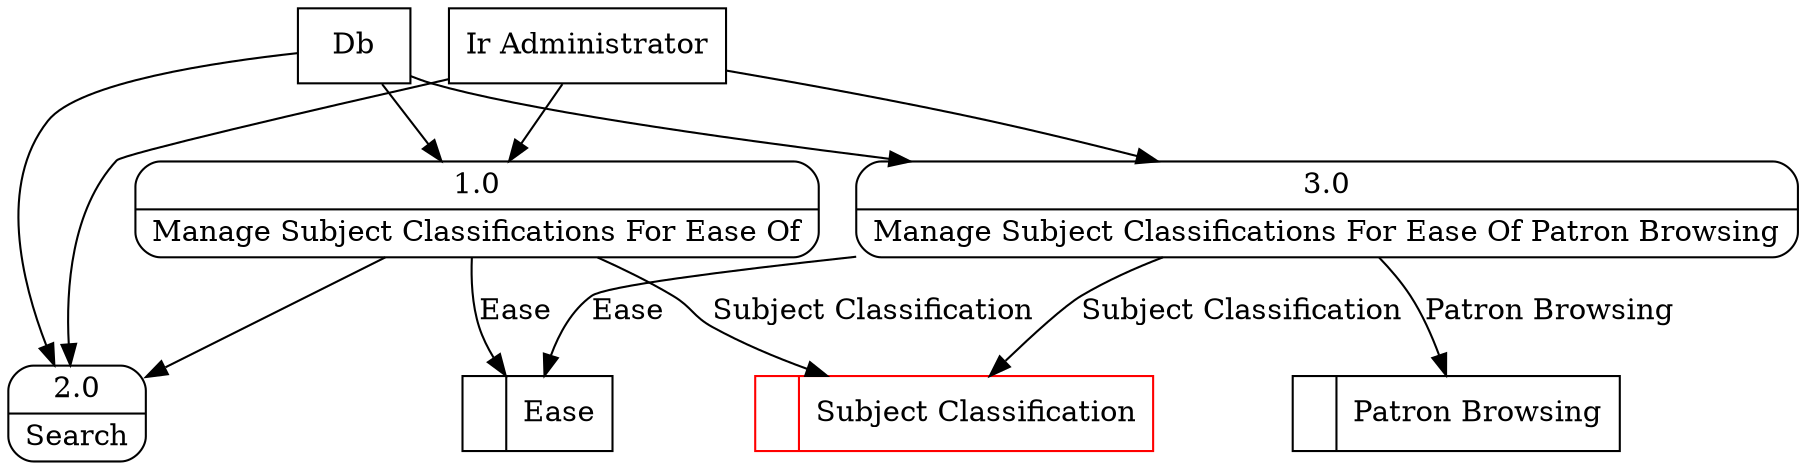 digraph dfd2{ 
node[shape=record]
200 [label="<f0>  |<f1> Ease " ];
201 [label="<f0>  |<f1> Subject Classification " color=red];
202 [label="<f0>  |<f1> Patron Browsing " ];
203 [label="Db" shape=box];
204 [label="Ir Administrator" shape=box];
205 [label="{<f0> 1.0|<f1> Manage Subject Classifications For Ease Of }" shape=Mrecord];
206 [label="{<f0> 2.0|<f1> Search }" shape=Mrecord];
207 [label="{<f0> 3.0|<f1> Manage Subject Classifications For Ease Of Patron Browsing }" shape=Mrecord];
203 -> 205
203 -> 206
203 -> 207
204 -> 205
204 -> 206
204 -> 207
205 -> 206
205 -> 201 [label="Subject Classification"]
205 -> 200 [label="Ease"]
207 -> 201 [label="Subject Classification"]
207 -> 200 [label="Ease"]
207 -> 202 [label="Patron Browsing"]
}